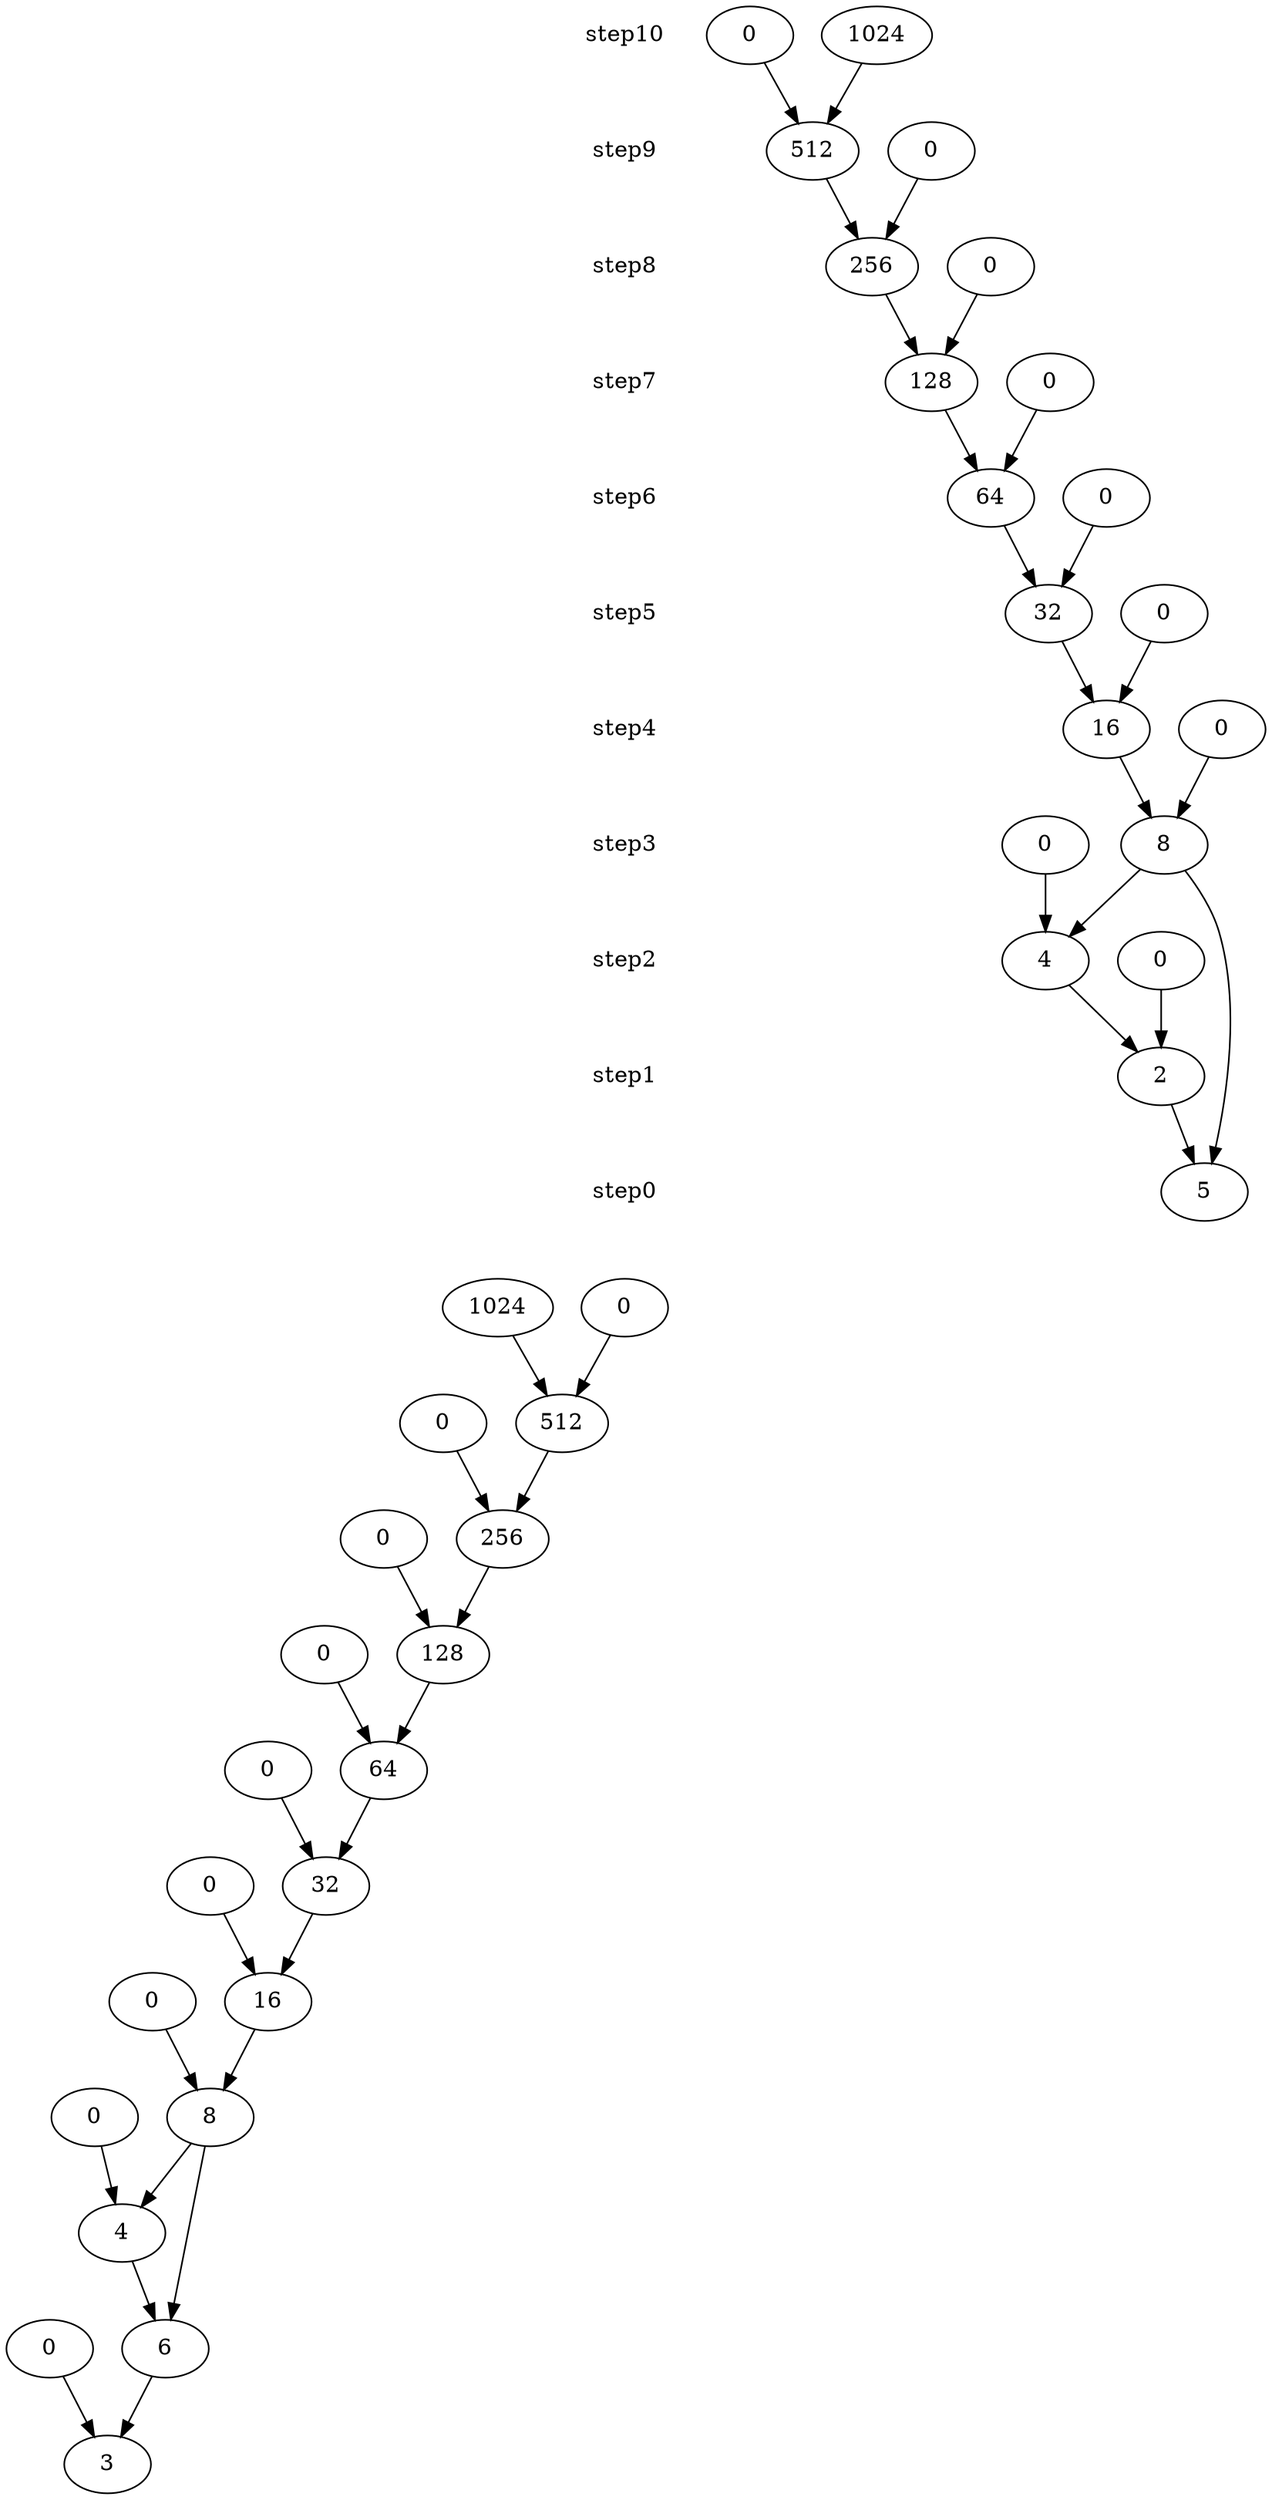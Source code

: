 digraph test{
n0[label = "0"];
n1[label = "1024"];
n2[label = "512"];
n0->n2;
n1->n2;
n3[label = "0"];
n4[label = "256"];
n3->n4;
n2->n4;
n5[label = "0"];
n6[label = "128"];
n5->n6;
n4->n6;
n7[label = "0"];
n8[label = "64"];
n7->n8;
n6->n8;
n9[label = "0"];
n10[label = "32"];
n9->n10;
n8->n10;
n11[label = "0"];
n12[label = "16"];
n11->n12;
n10->n12;
n13[label = "0"];
n14[label = "8"];
n13->n14;
n12->n14;
n15[label = "0"];
n16[label = "4"];
n15->n16;
n14->n16;
n17[label = "6"];
n14->n17;
n16->n17;
n18[label = "0"];
n19[label = "3"];
n18->n19;
n17->n19;
n20[label = "0"];
n21[label = "1024"];
n22[label = "512"];
n20->n22;
n21->n22;
n23[label = "0"];
n24[label = "256"];
n23->n24;
n22->n24;
n25[label = "0"];
n26[label = "128"];
n25->n26;
n24->n26;
n27[label = "0"];
n28[label = "64"];
n27->n28;
n26->n28;
n29[label = "0"];
n30[label = "32"];
n29->n30;
n28->n30;
n31[label = "0"];
n32[label = "16"];
n31->n32;
n30->n32;
n33[label = "0"];
n34[label = "8"];
n33->n34;
n32->n34;
n35[label = "0"];
n36[label = "4"];
n35->n36;
n34->n36;
n37[label = "0"];
n38[label = "2"];
n37->n38;
n36->n38;
n39[label = "5"];
n34->n39;
n38->n39;
r0[shape = "plaintext",label = "step0"];
r1[shape = "plaintext",label = "step1"];
r2[shape = "plaintext",label = "step2"];
r3[shape = "plaintext",label = "step3"];
r4[shape = "plaintext",label = "step4"];
r5[shape = "plaintext",label = "step5"];
r6[shape = "plaintext",label = "step6"];
r7[shape = "plaintext",label = "step7"];
r8[shape = "plaintext",label = "step8"];
r9[shape = "plaintext",label = "step9"];
r10[shape = "plaintext",label = "step10"];
r0->n0[style = "invis", rank = "same"];
r1->r0[style = "invis"];
r2->r1[style = "invis"];
r3->r2[style = "invis"];
r4->r3[style = "invis"];
r5->r4[style = "invis"];
r6->r5[style = "invis"];
r7->r6[style = "invis"];
r8->r7[style = "invis"];
r9->r8[style = "invis"];
r10->r9[style = "invis"];
}
